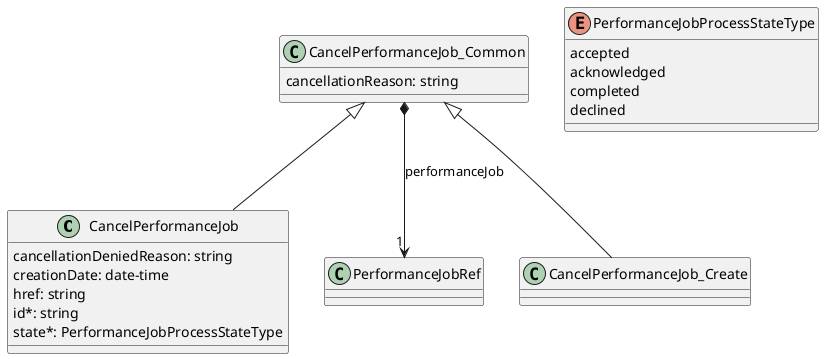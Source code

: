 @startuml cancelPerformanceJobModel

class CancelPerformanceJob {

    cancellationDeniedReason: string
    creationDate: date-time
    href: string
    id*: string
    state*: PerformanceJobProcessStateType
}
CancelPerformanceJob_Common <|-- CancelPerformanceJob



class CancelPerformanceJob_Common {

    cancellationReason: string
}

CancelPerformanceJob_Common *-->"1" PerformanceJobRef : performanceJob


class CancelPerformanceJob_Create {

}
CancelPerformanceJob_Common <|-- CancelPerformanceJob_Create

enum PerformanceJobProcessStateType {

    accepted
    acknowledged
    completed
    declined
}

@enduml